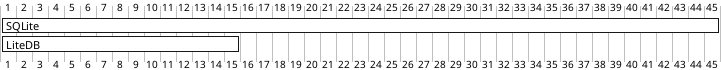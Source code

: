 @startgantt
[SQLite] requires 45 days
[SQLite] is 0% complete
[LiteDB] requires 15 days
[LiteDB] is 0% completed
@endgantt